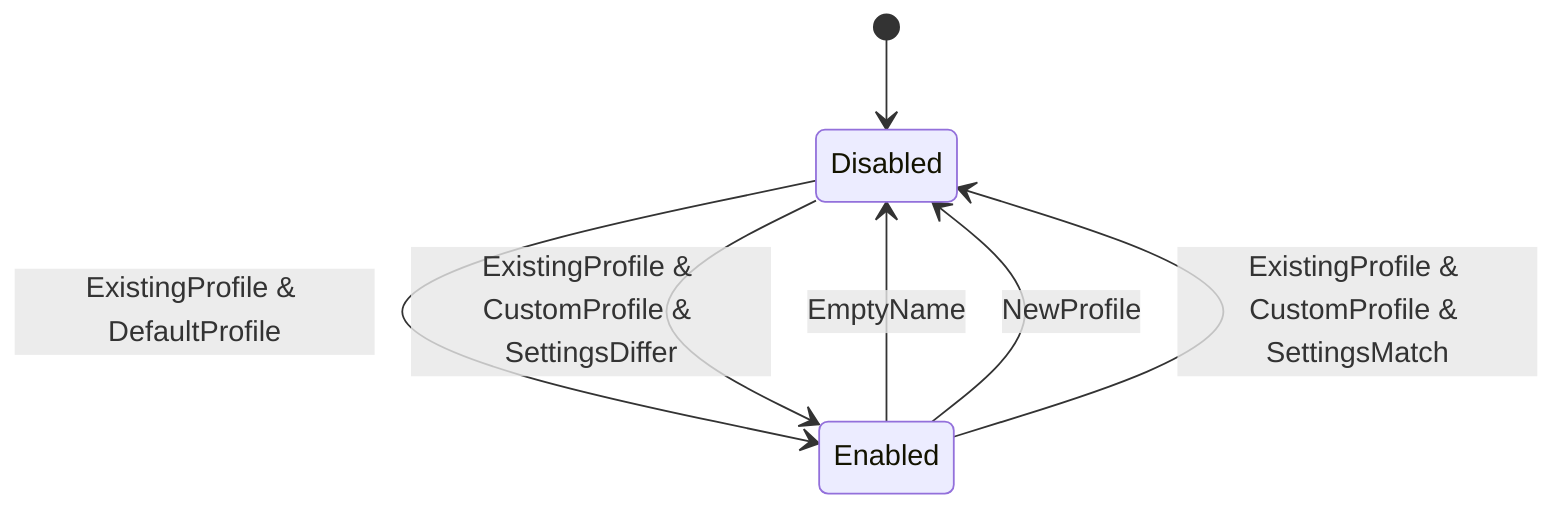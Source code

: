 stateDiagram-v2
    [*] --> Disabled
    Disabled --> Enabled : ExistingProfile & DefaultProfile
    Disabled --> Enabled : ExistingProfile & CustomProfile & SettingsDiffer
    Enabled --> Disabled : EmptyName
    Enabled --> Disabled : NewProfile
    Enabled --> Disabled : ExistingProfile & CustomProfile & SettingsMatch